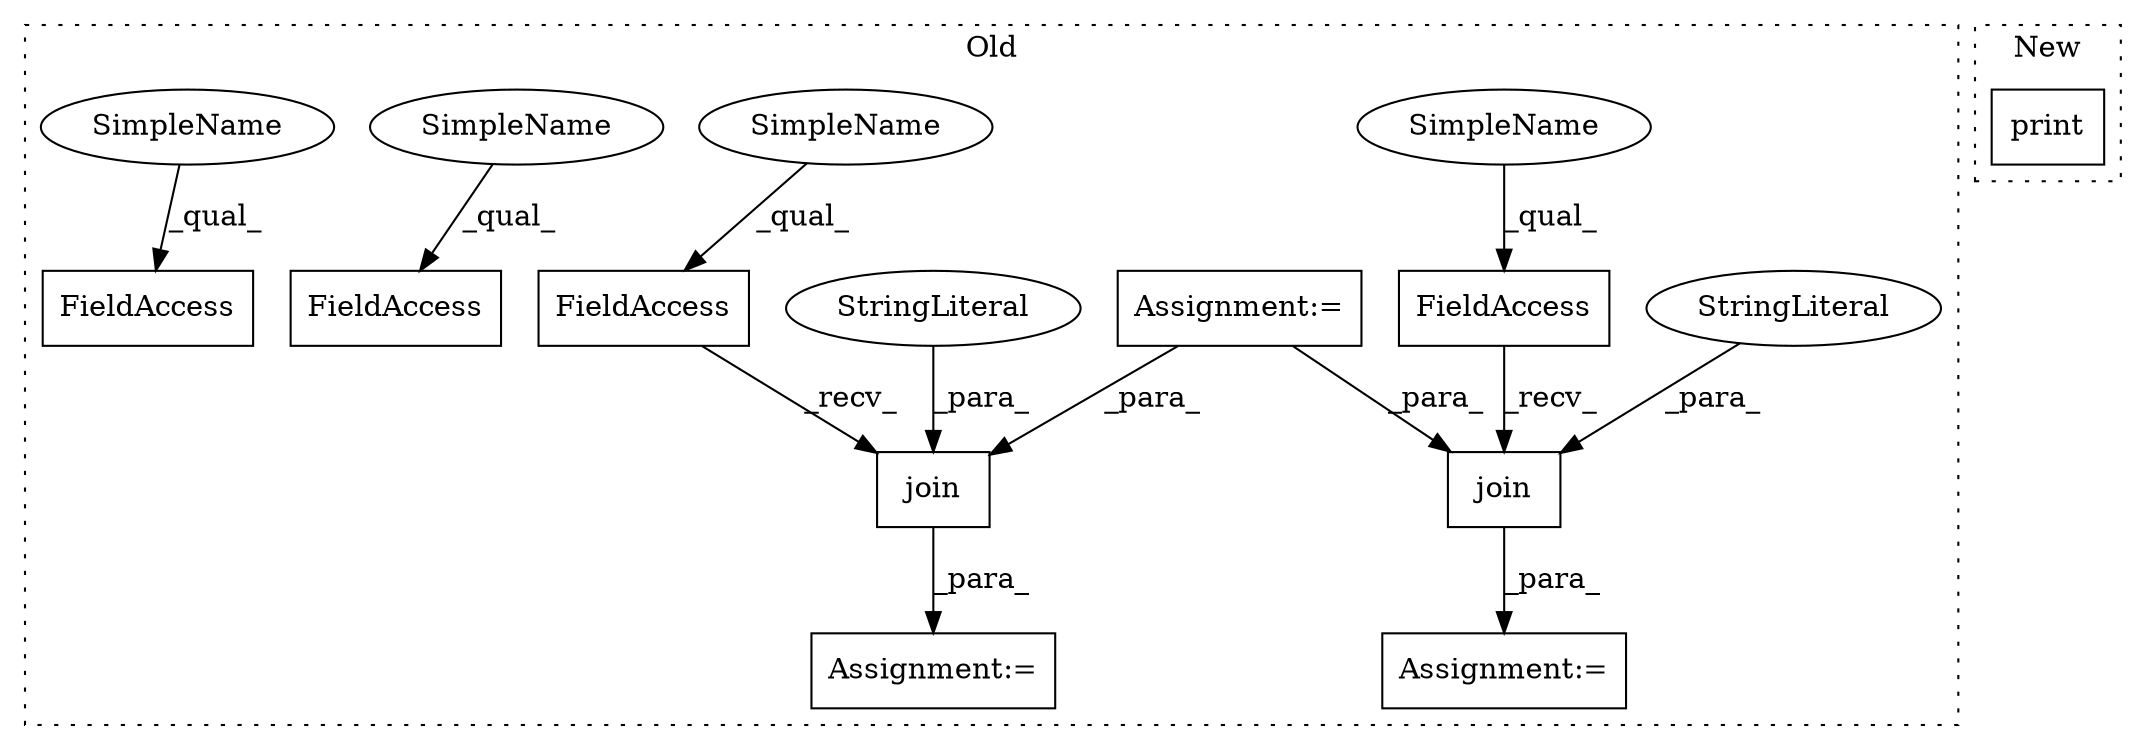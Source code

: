 digraph G {
subgraph cluster0 {
1 [label="join" a="32" s="4495,4574" l="5,1" shape="box"];
3 [label="FieldAccess" a="22" s="4487" l="7" shape="box"];
4 [label="StringLiteral" a="45" s="4506" l="68" shape="ellipse"];
5 [label="Assignment:=" a="7" s="4486" l="1" shape="box"];
6 [label="FieldAccess" a="22" s="4706" l="7" shape="box"];
7 [label="join" a="32" s="4714,4792" l="5,1" shape="box"];
8 [label="StringLiteral" a="45" s="4725" l="67" shape="ellipse"];
9 [label="FieldAccess" a="22" s="4171" l="7" shape="box"];
10 [label="Assignment:=" a="7" s="4705" l="1" shape="box"];
11 [label="Assignment:=" a="7" s="4170" l="1" shape="box"];
12 [label="FieldAccess" a="22" s="4597" l="7" shape="box"];
13 [label="SimpleName" a="42" s="4706" l="2" shape="ellipse"];
14 [label="SimpleName" a="42" s="4487" l="2" shape="ellipse"];
15 [label="SimpleName" a="42" s="4597" l="2" shape="ellipse"];
16 [label="SimpleName" a="42" s="4171" l="2" shape="ellipse"];
label = "Old";
style="dotted";
}
subgraph cluster1 {
2 [label="print" a="32" s="9432,9478" l="6,1" shape="box"];
label = "New";
style="dotted";
}
1 -> 5 [label="_para_"];
3 -> 1 [label="_recv_"];
4 -> 1 [label="_para_"];
6 -> 7 [label="_recv_"];
7 -> 10 [label="_para_"];
8 -> 7 [label="_para_"];
11 -> 7 [label="_para_"];
11 -> 1 [label="_para_"];
13 -> 6 [label="_qual_"];
14 -> 3 [label="_qual_"];
15 -> 12 [label="_qual_"];
16 -> 9 [label="_qual_"];
}